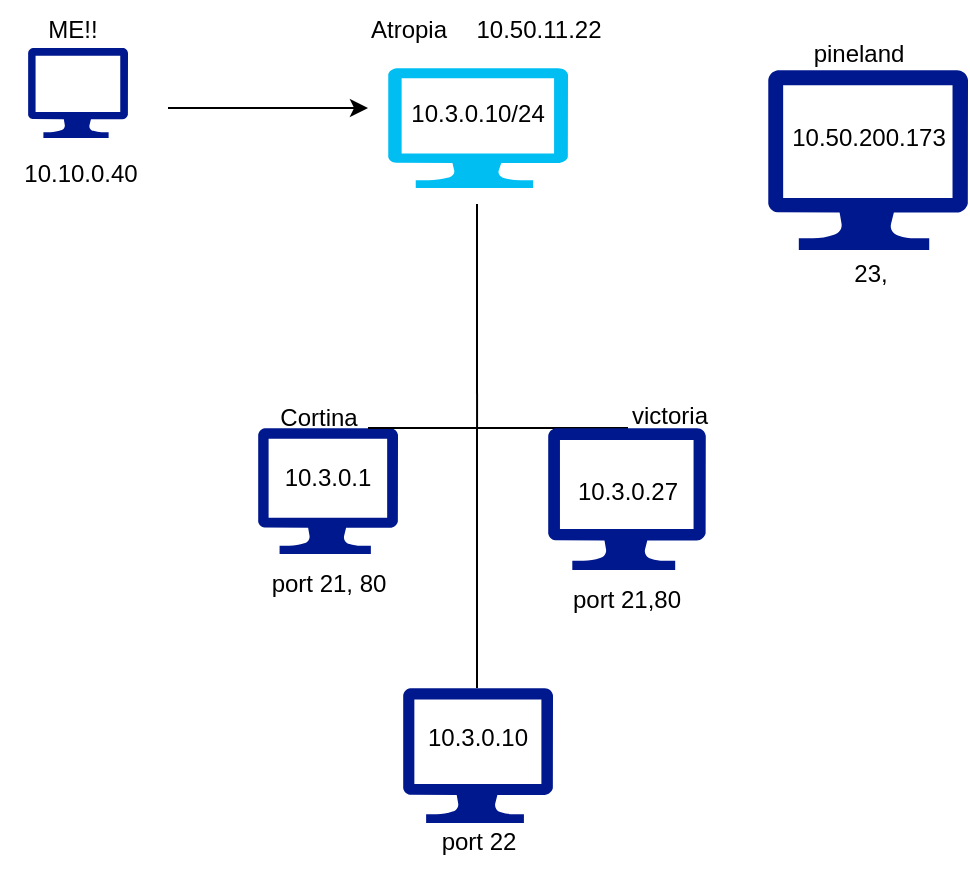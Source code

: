 <mxfile version="28.1.0">
  <diagram name="Page-1" id="lbSQL19rOf3Aip-KQkbr">
    <mxGraphModel dx="1426" dy="763" grid="1" gridSize="10" guides="1" tooltips="1" connect="1" arrows="1" fold="1" page="1" pageScale="1" pageWidth="850" pageHeight="1100" math="0" shadow="0">
      <root>
        <mxCell id="0" />
        <mxCell id="1" parent="0" />
        <mxCell id="PqLP3M8Tc6-1wflEr1pw-1" value="" style="sketch=0;aspect=fixed;pointerEvents=1;shadow=0;dashed=0;html=1;strokeColor=none;labelPosition=center;verticalLabelPosition=bottom;verticalAlign=top;align=center;fillColor=#00188D;shape=mxgraph.azure.computer" parent="1" vertex="1">
          <mxGeometry x="70" y="80" width="50" height="45" as="geometry" />
        </mxCell>
        <mxCell id="PqLP3M8Tc6-1wflEr1pw-2" value="10.10.0.40" style="text;html=1;align=center;verticalAlign=middle;resizable=0;points=[];autosize=1;strokeColor=none;fillColor=none;" parent="1" vertex="1">
          <mxGeometry x="56" y="128" width="80" height="30" as="geometry" />
        </mxCell>
        <mxCell id="PqLP3M8Tc6-1wflEr1pw-3" value="ME!!" style="text;html=1;align=center;verticalAlign=middle;resizable=0;points=[];autosize=1;strokeColor=none;fillColor=none;" parent="1" vertex="1">
          <mxGeometry x="67" y="56" width="50" height="30" as="geometry" />
        </mxCell>
        <mxCell id="PqLP3M8Tc6-1wflEr1pw-4" value="" style="endArrow=classic;html=1;rounded=0;" parent="1" edge="1">
          <mxGeometry width="50" height="50" relative="1" as="geometry">
            <mxPoint x="140" y="110" as="sourcePoint" />
            <mxPoint x="240" y="110" as="targetPoint" />
          </mxGeometry>
        </mxCell>
        <mxCell id="PqLP3M8Tc6-1wflEr1pw-5" value="" style="verticalLabelPosition=bottom;html=1;verticalAlign=top;align=center;strokeColor=none;fillColor=#00BEF2;shape=mxgraph.azure.computer;pointerEvents=1;" parent="1" vertex="1">
          <mxGeometry x="250" y="90" width="90" height="60" as="geometry" />
        </mxCell>
        <mxCell id="PqLP3M8Tc6-1wflEr1pw-6" value="Atropia" style="text;html=1;align=center;verticalAlign=middle;resizable=0;points=[];autosize=1;strokeColor=none;fillColor=none;" parent="1" vertex="1">
          <mxGeometry x="230" y="56" width="60" height="30" as="geometry" />
        </mxCell>
        <mxCell id="PqLP3M8Tc6-1wflEr1pw-7" value="10.50.11.22" style="text;html=1;align=center;verticalAlign=middle;resizable=0;points=[];autosize=1;strokeColor=none;fillColor=none;" parent="1" vertex="1">
          <mxGeometry x="280" y="56" width="90" height="30" as="geometry" />
        </mxCell>
        <mxCell id="PqLP3M8Tc6-1wflEr1pw-10" value="" style="endArrow=none;html=1;rounded=0;entryX=0.544;entryY=1;entryDx=0;entryDy=0;entryPerimeter=0;" parent="1" edge="1">
          <mxGeometry width="50" height="50" relative="1" as="geometry">
            <mxPoint x="294.52" y="270" as="sourcePoint" />
            <mxPoint x="294.5" y="158" as="targetPoint" />
          </mxGeometry>
        </mxCell>
        <mxCell id="PqLP3M8Tc6-1wflEr1pw-11" value="10.3.0.10/24" style="text;html=1;align=center;verticalAlign=middle;whiteSpace=wrap;rounded=0;" parent="1" vertex="1">
          <mxGeometry x="265" y="98" width="60" height="30" as="geometry" />
        </mxCell>
        <mxCell id="PqLP3M8Tc6-1wflEr1pw-12" value="" style="sketch=0;aspect=fixed;pointerEvents=1;shadow=0;dashed=0;html=1;strokeColor=none;labelPosition=center;verticalLabelPosition=bottom;verticalAlign=top;align=center;fillColor=#00188D;shape=mxgraph.azure.computer" parent="1" vertex="1">
          <mxGeometry x="185" y="270" width="70" height="63" as="geometry" />
        </mxCell>
        <mxCell id="PqLP3M8Tc6-1wflEr1pw-13" value="10.3.0.1" style="text;html=1;align=center;verticalAlign=middle;whiteSpace=wrap;rounded=0;" parent="1" vertex="1">
          <mxGeometry x="190" y="280" width="60" height="30" as="geometry" />
        </mxCell>
        <mxCell id="PqLP3M8Tc6-1wflEr1pw-17" value="Cortina" style="text;html=1;align=center;verticalAlign=middle;resizable=0;points=[];autosize=1;strokeColor=none;fillColor=none;" parent="1" vertex="1">
          <mxGeometry x="185" y="250" width="60" height="30" as="geometry" />
        </mxCell>
        <mxCell id="PqLP3M8Tc6-1wflEr1pw-18" value="" style="endArrow=none;html=1;rounded=0;" parent="1" edge="1">
          <mxGeometry width="50" height="50" relative="1" as="geometry">
            <mxPoint x="240" y="270" as="sourcePoint" />
            <mxPoint x="370" y="270" as="targetPoint" />
          </mxGeometry>
        </mxCell>
        <mxCell id="PqLP3M8Tc6-1wflEr1pw-19" value="" style="sketch=0;aspect=fixed;pointerEvents=1;shadow=0;dashed=0;html=1;strokeColor=none;labelPosition=center;verticalLabelPosition=bottom;verticalAlign=top;align=center;fillColor=#00188D;shape=mxgraph.azure.computer" parent="1" vertex="1">
          <mxGeometry x="330" y="270" width="78.89" height="71" as="geometry" />
        </mxCell>
        <mxCell id="PqLP3M8Tc6-1wflEr1pw-20" value="10.3.0.27" style="text;html=1;align=center;verticalAlign=middle;whiteSpace=wrap;rounded=0;" parent="1" vertex="1">
          <mxGeometry x="340" y="287" width="60" height="30" as="geometry" />
        </mxCell>
        <mxCell id="PqLP3M8Tc6-1wflEr1pw-21" value="victoria" style="text;html=1;align=center;verticalAlign=middle;whiteSpace=wrap;rounded=0;" parent="1" vertex="1">
          <mxGeometry x="361" y="249" width="60" height="30" as="geometry" />
        </mxCell>
        <mxCell id="l6Z7rALwQMWYz1kaoAWn-1" value="port 21,80" style="text;html=1;align=center;verticalAlign=middle;resizable=0;points=[];autosize=1;strokeColor=none;fillColor=none;" vertex="1" parent="1">
          <mxGeometry x="329.44" y="341" width="80" height="30" as="geometry" />
        </mxCell>
        <mxCell id="l6Z7rALwQMWYz1kaoAWn-2" value="port 21, 80" style="text;html=1;align=center;verticalAlign=middle;resizable=0;points=[];autosize=1;strokeColor=none;fillColor=none;" vertex="1" parent="1">
          <mxGeometry x="180" y="333" width="80" height="30" as="geometry" />
        </mxCell>
        <mxCell id="l6Z7rALwQMWYz1kaoAWn-4" value="" style="endArrow=none;html=1;rounded=0;" edge="1" parent="1">
          <mxGeometry width="50" height="50" relative="1" as="geometry">
            <mxPoint x="294.5" y="400" as="sourcePoint" />
            <mxPoint x="294.5" y="270" as="targetPoint" />
          </mxGeometry>
        </mxCell>
        <mxCell id="l6Z7rALwQMWYz1kaoAWn-5" value="" style="sketch=0;aspect=fixed;pointerEvents=1;shadow=0;dashed=0;html=1;strokeColor=none;labelPosition=center;verticalLabelPosition=bottom;verticalAlign=top;align=center;fillColor=#00188D;shape=mxgraph.azure.computer" vertex="1" parent="1">
          <mxGeometry x="257.5" y="400" width="75" height="67.5" as="geometry" />
        </mxCell>
        <mxCell id="l6Z7rALwQMWYz1kaoAWn-6" value="10.3.0.10" style="text;html=1;align=center;verticalAlign=middle;whiteSpace=wrap;rounded=0;" vertex="1" parent="1">
          <mxGeometry x="265" y="410" width="60" height="30" as="geometry" />
        </mxCell>
        <mxCell id="l6Z7rALwQMWYz1kaoAWn-7" value="port 22" style="text;html=1;align=center;verticalAlign=middle;resizable=0;points=[];autosize=1;strokeColor=none;fillColor=none;" vertex="1" parent="1">
          <mxGeometry x="265" y="462" width="60" height="30" as="geometry" />
        </mxCell>
        <mxCell id="l6Z7rALwQMWYz1kaoAWn-8" value="" style="sketch=0;aspect=fixed;pointerEvents=1;shadow=0;dashed=0;html=1;strokeColor=none;labelPosition=center;verticalLabelPosition=bottom;verticalAlign=top;align=center;fillColor=#00188D;shape=mxgraph.azure.computer" vertex="1" parent="1">
          <mxGeometry x="440" y="91" width="100" height="90" as="geometry" />
        </mxCell>
        <mxCell id="l6Z7rALwQMWYz1kaoAWn-9" value="pineland" style="text;html=1;align=center;verticalAlign=middle;resizable=0;points=[];autosize=1;strokeColor=none;fillColor=none;" vertex="1" parent="1">
          <mxGeometry x="450" y="68" width="70" height="30" as="geometry" />
        </mxCell>
        <mxCell id="l6Z7rALwQMWYz1kaoAWn-10" value="10.50.200.173" style="text;html=1;align=center;verticalAlign=middle;whiteSpace=wrap;rounded=0;" vertex="1" parent="1">
          <mxGeometry x="442.5" y="110" width="95" height="30" as="geometry" />
        </mxCell>
        <mxCell id="l6Z7rALwQMWYz1kaoAWn-11" value="23," style="text;html=1;align=center;verticalAlign=middle;resizable=0;points=[];autosize=1;strokeColor=none;fillColor=none;" vertex="1" parent="1">
          <mxGeometry x="471" y="178" width="40" height="30" as="geometry" />
        </mxCell>
      </root>
    </mxGraphModel>
  </diagram>
</mxfile>
